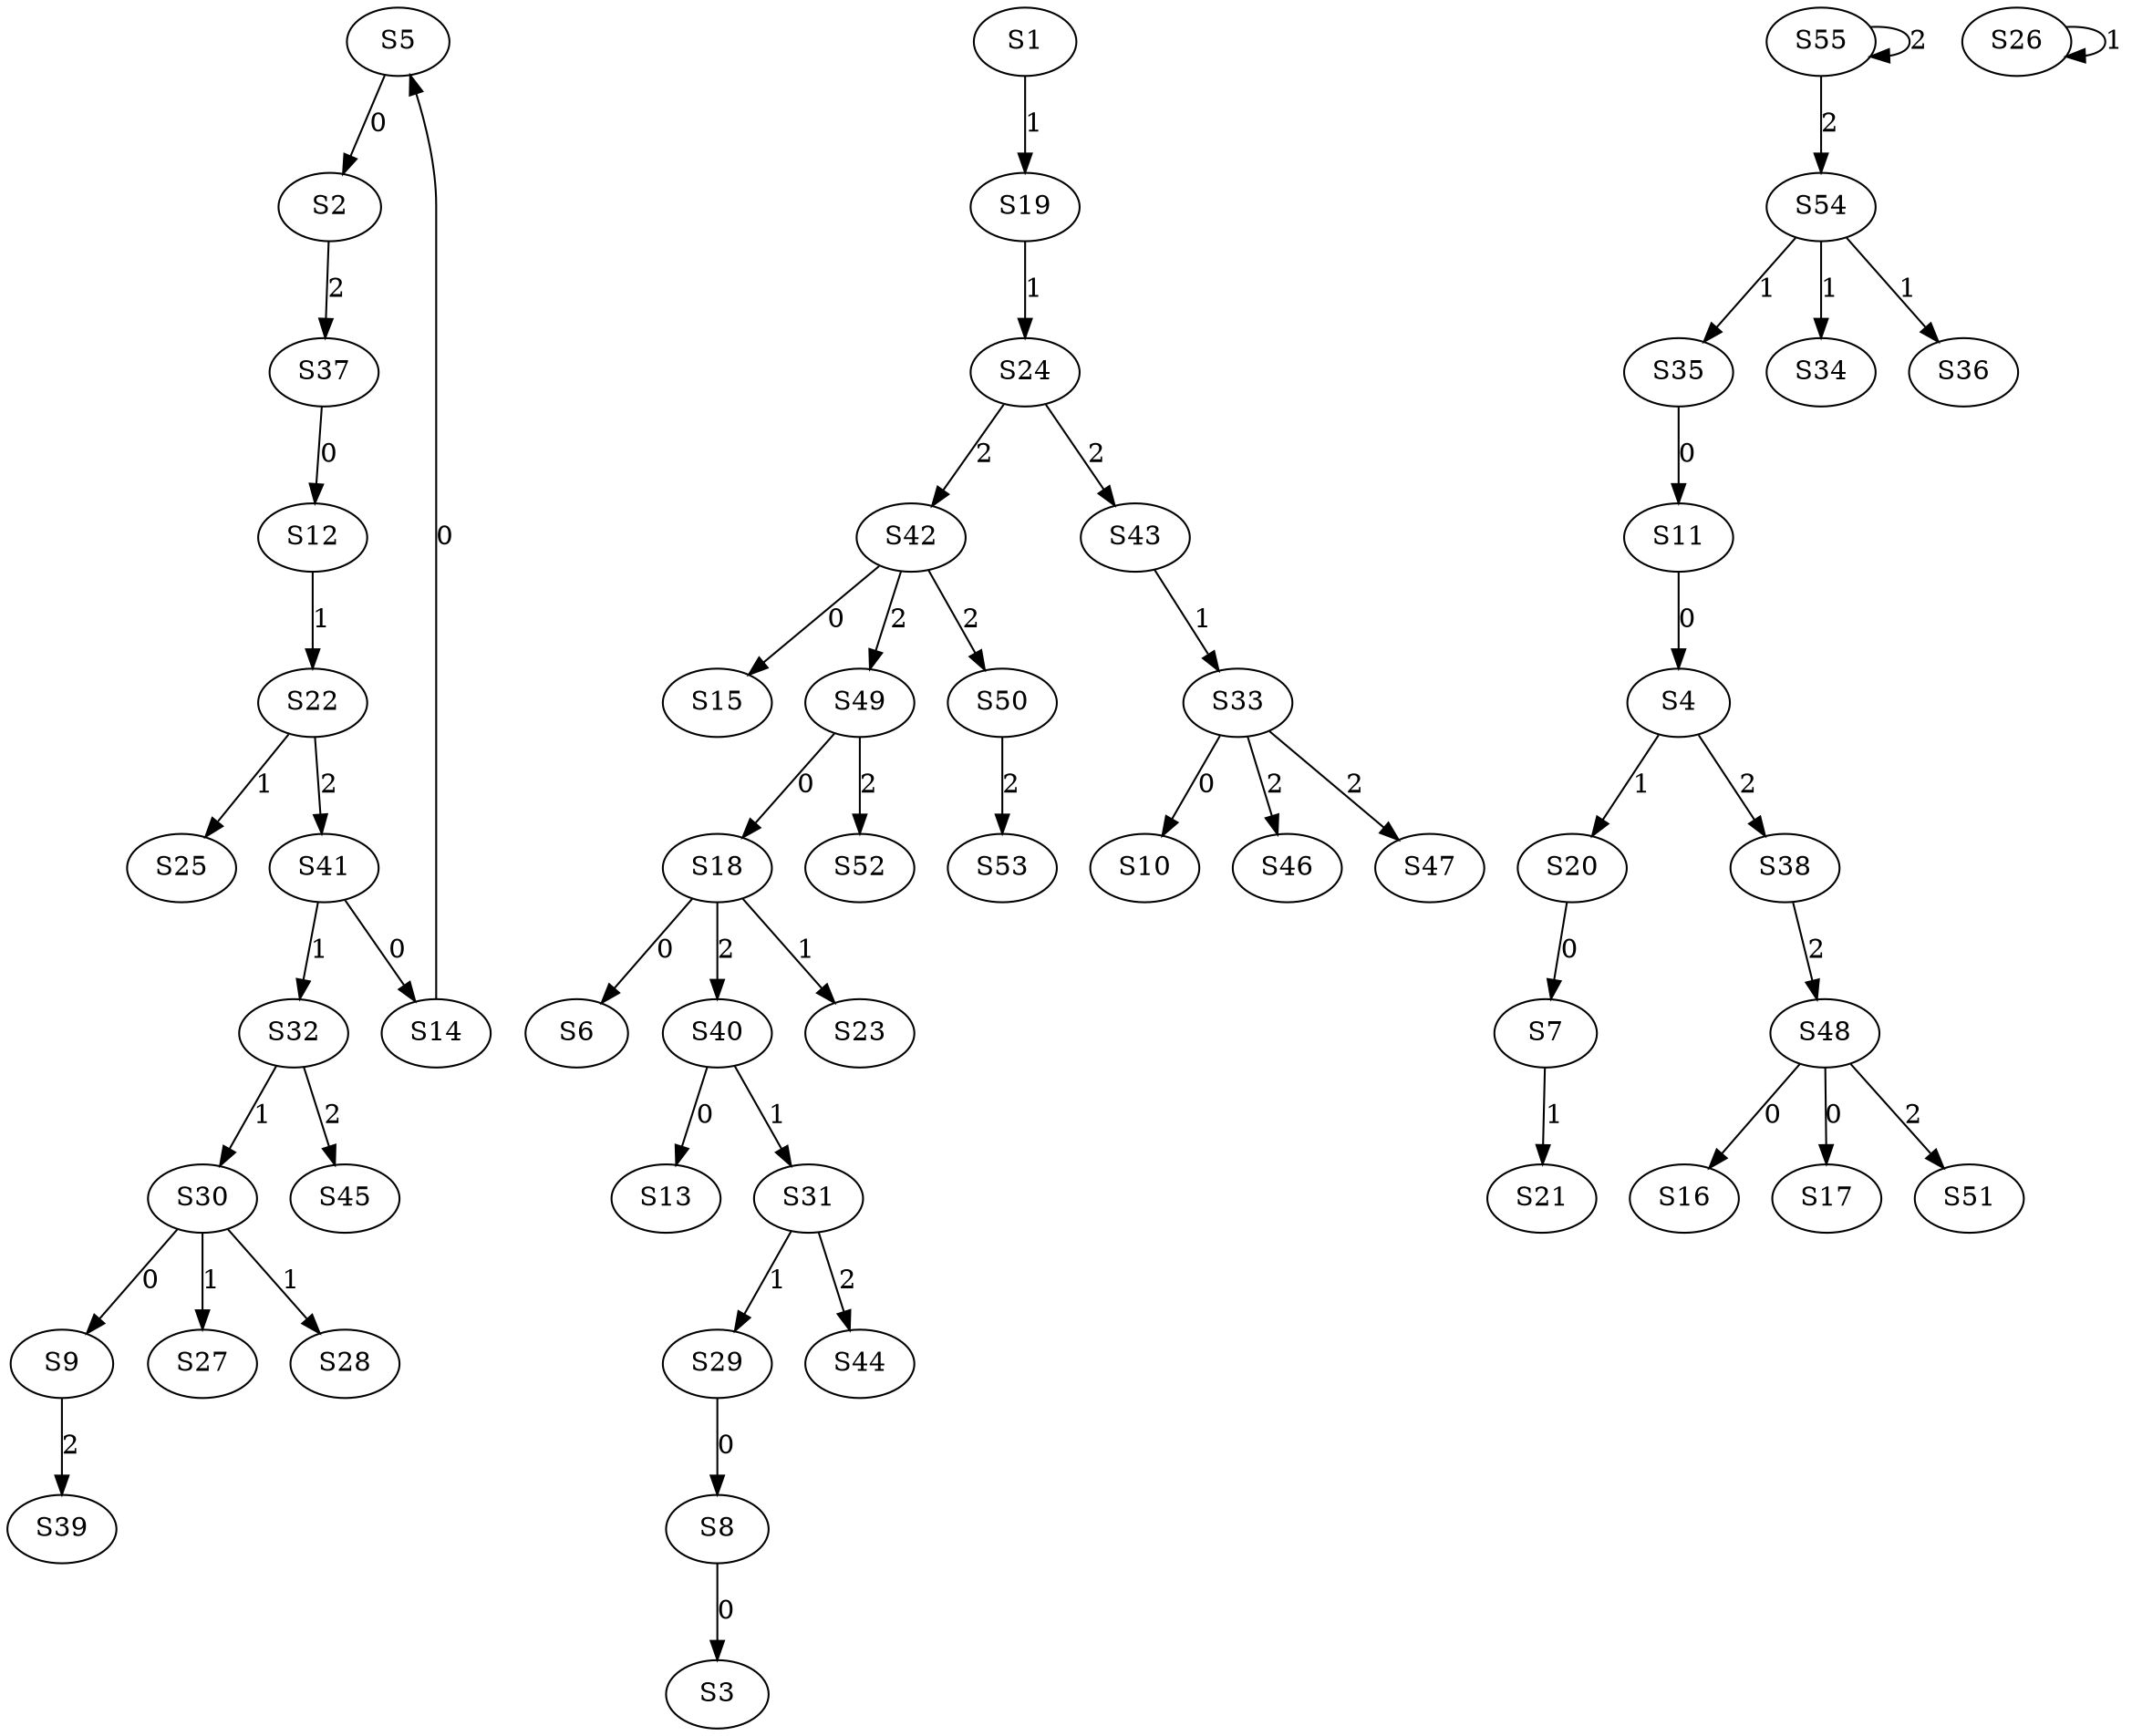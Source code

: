 strict digraph {
	S5 -> S2 [ label = 0 ];
	S8 -> S3 [ label = 0 ];
	S11 -> S4 [ label = 0 ];
	S14 -> S5 [ label = 0 ];
	S18 -> S6 [ label = 0 ];
	S20 -> S7 [ label = 0 ];
	S29 -> S8 [ label = 0 ];
	S30 -> S9 [ label = 0 ];
	S33 -> S10 [ label = 0 ];
	S35 -> S11 [ label = 0 ];
	S37 -> S12 [ label = 0 ];
	S40 -> S13 [ label = 0 ];
	S41 -> S14 [ label = 0 ];
	S42 -> S15 [ label = 0 ];
	S48 -> S16 [ label = 0 ];
	S48 -> S17 [ label = 0 ];
	S49 -> S18 [ label = 0 ];
	S1 -> S19 [ label = 1 ];
	S4 -> S20 [ label = 1 ];
	S7 -> S21 [ label = 1 ];
	S12 -> S22 [ label = 1 ];
	S18 -> S23 [ label = 1 ];
	S19 -> S24 [ label = 1 ];
	S22 -> S25 [ label = 1 ];
	S26 -> S26 [ label = 1 ];
	S30 -> S27 [ label = 1 ];
	S30 -> S28 [ label = 1 ];
	S31 -> S29 [ label = 1 ];
	S32 -> S30 [ label = 1 ];
	S40 -> S31 [ label = 1 ];
	S41 -> S32 [ label = 1 ];
	S43 -> S33 [ label = 1 ];
	S54 -> S34 [ label = 1 ];
	S54 -> S35 [ label = 1 ];
	S54 -> S36 [ label = 1 ];
	S2 -> S37 [ label = 2 ];
	S4 -> S38 [ label = 2 ];
	S9 -> S39 [ label = 2 ];
	S18 -> S40 [ label = 2 ];
	S22 -> S41 [ label = 2 ];
	S24 -> S42 [ label = 2 ];
	S24 -> S43 [ label = 2 ];
	S31 -> S44 [ label = 2 ];
	S32 -> S45 [ label = 2 ];
	S33 -> S46 [ label = 2 ];
	S33 -> S47 [ label = 2 ];
	S38 -> S48 [ label = 2 ];
	S42 -> S49 [ label = 2 ];
	S42 -> S50 [ label = 2 ];
	S48 -> S51 [ label = 2 ];
	S49 -> S52 [ label = 2 ];
	S50 -> S53 [ label = 2 ];
	S55 -> S54 [ label = 2 ];
	S55 -> S55 [ label = 2 ];
}